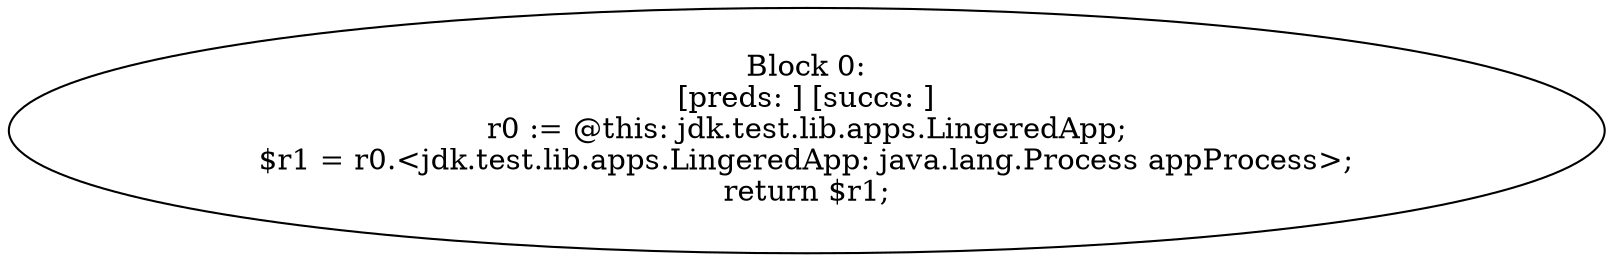 digraph "unitGraph" {
    "Block 0:
[preds: ] [succs: ]
r0 := @this: jdk.test.lib.apps.LingeredApp;
$r1 = r0.<jdk.test.lib.apps.LingeredApp: java.lang.Process appProcess>;
return $r1;
"
}
